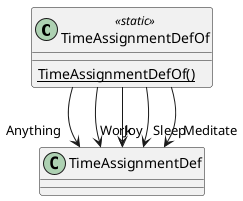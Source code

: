 @startuml
class TimeAssignmentDefOf <<static>> {
    {static} TimeAssignmentDefOf()
}
TimeAssignmentDefOf --> "Anything" TimeAssignmentDef
TimeAssignmentDefOf --> "Work" TimeAssignmentDef
TimeAssignmentDefOf --> "Joy" TimeAssignmentDef
TimeAssignmentDefOf --> "Sleep" TimeAssignmentDef
TimeAssignmentDefOf --> "Meditate" TimeAssignmentDef
@enduml
